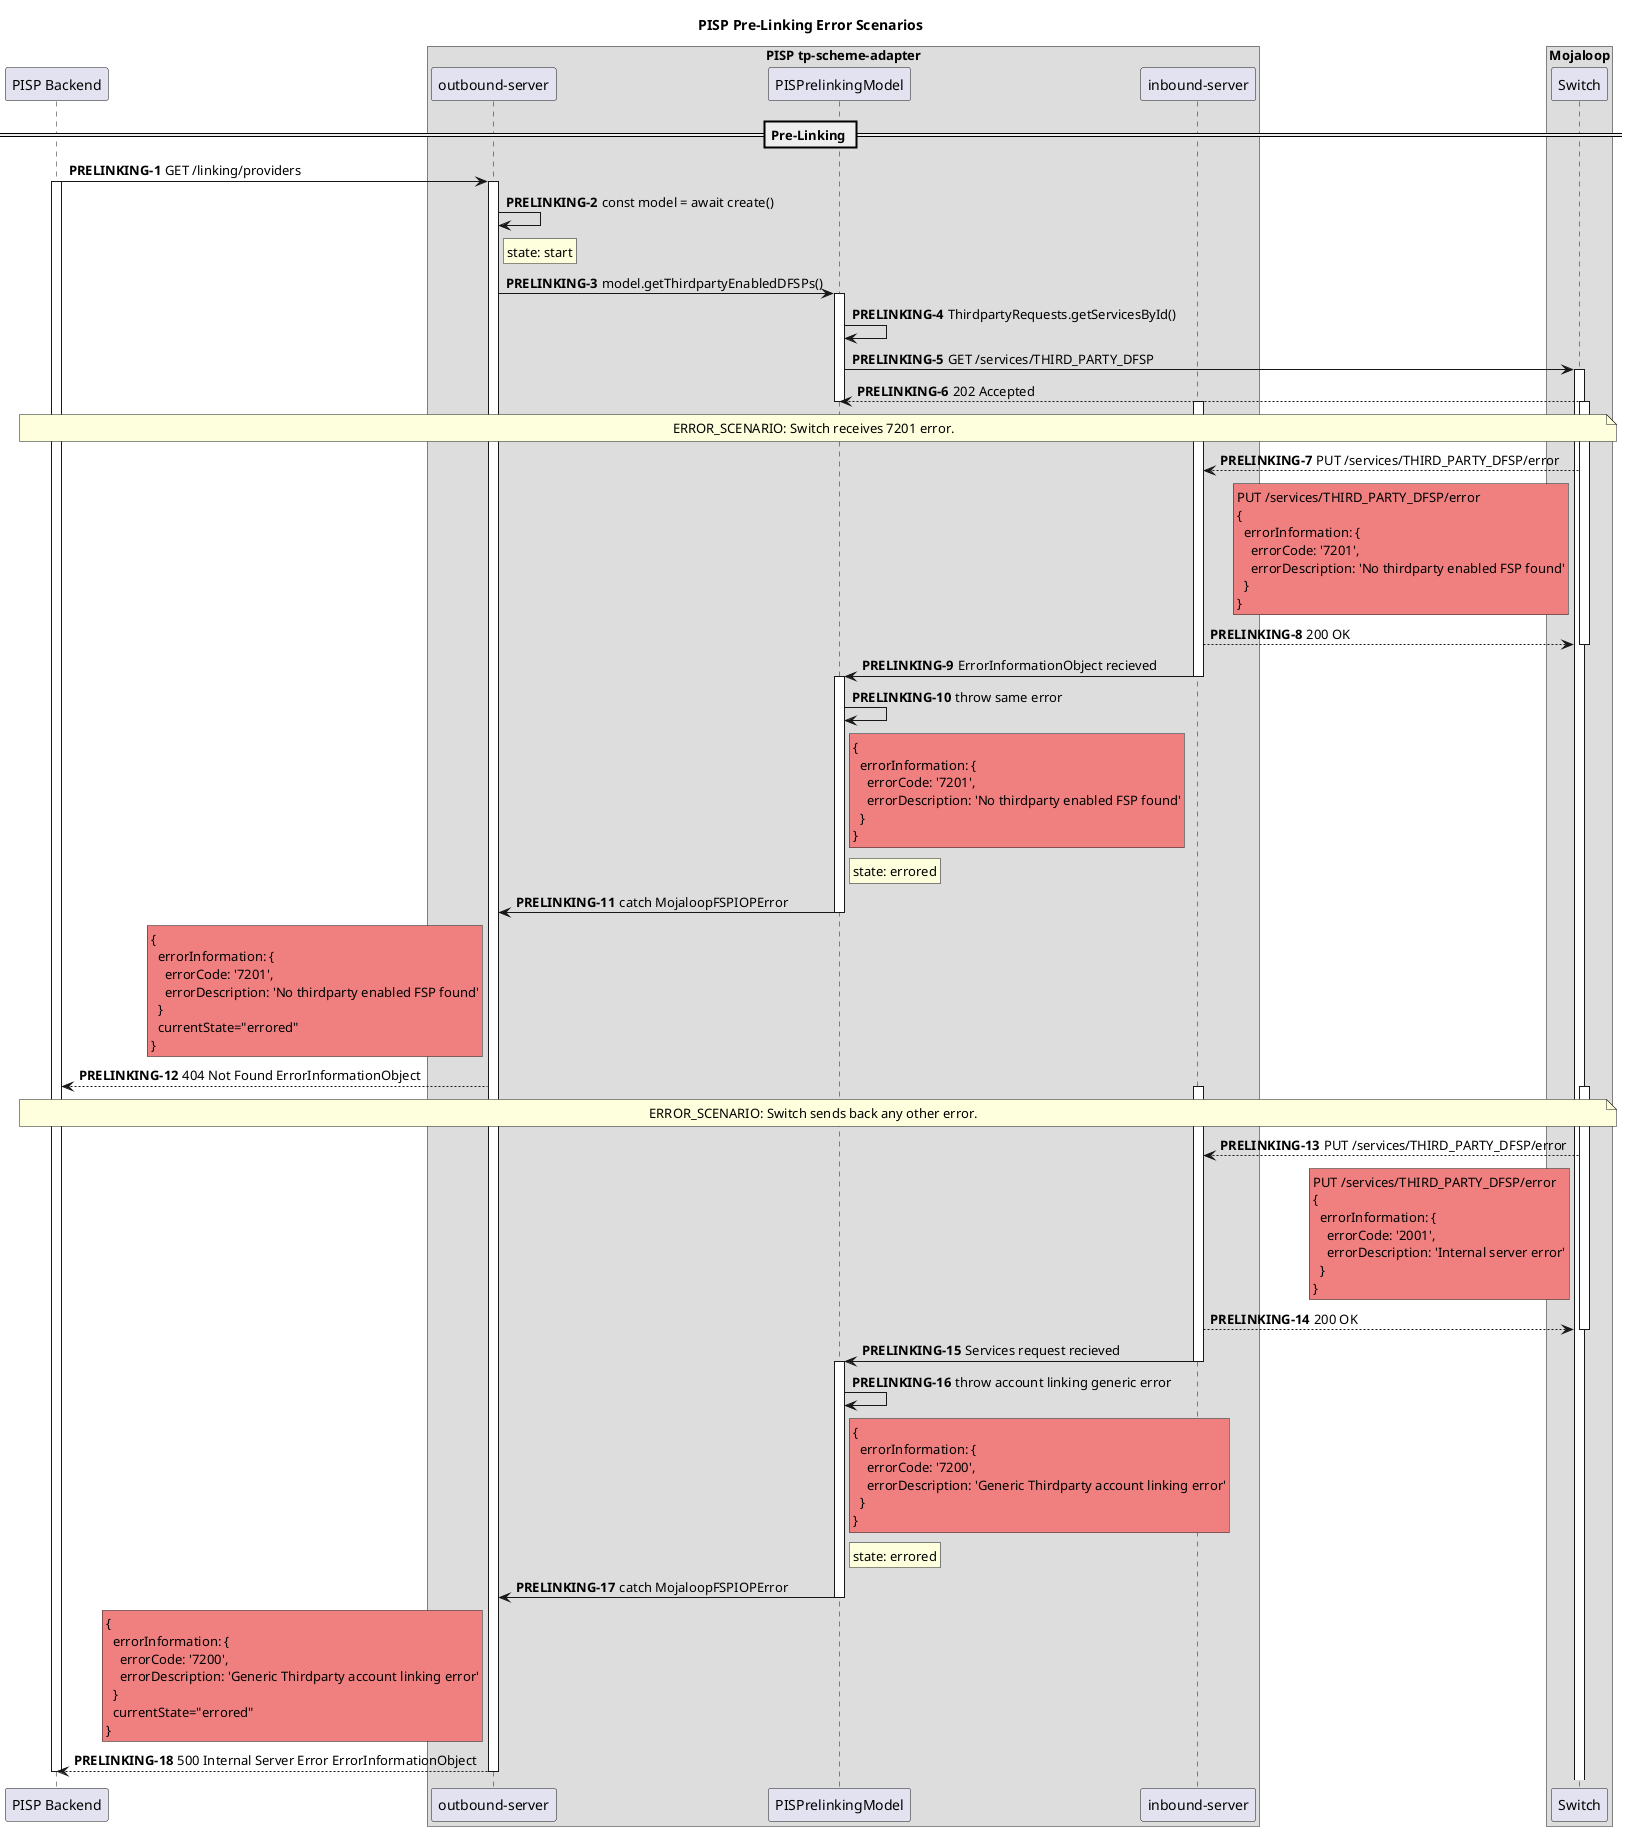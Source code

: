 @startuml

title PISP Pre-Linking Error Scenarios

participant "PISP Backend" as PISP
box "PISP tp-scheme-adapter"
  participant "outbound-server" as PISP_TP_OUT
  participant "PISPrelinkingModel" as PISP_PLM
  participant "inbound-server" as PISP_TP_IN
end box
box "Mojaloop"
    participant Switch
end box

== Pre-Linking ==
autonumber 1 "<b>PRELINKING-#</b>"

PISP -> PISP_TP_OUT: GET /linking/providers

activate PISP
activate PISP_TP_OUT

PISP_TP_OUT -> PISP_TP_OUT: const model = await create()
rnote right of PISP_TP_OUT: state: start
PISP_TP_OUT -> PISP_PLM: model.getThirdpartyEnabledDFSPs()

activate PISP_PLM

PISP_PLM -> PISP_PLM: ThirdpartyRequests.getServicesById()
PISP_PLM -> Switch: GET /services/THIRD_PARTY_DFSP

activate Switch
Switch --> PISP_PLM: 202 Accepted
deactivate PISP_PLM

note over PISP, Switch
  ERROR_SCENARIO: Switch receives 7201 error.
end note

activate PISP_TP_IN
activate Switch

Switch --> PISP_TP_IN: PUT /services/THIRD_PARTY_DFSP/error
rnote left of Switch #LightCoral
PUT /services/THIRD_PARTY_DFSP/error
{
  errorInformation: {
    errorCode: '7201',
    errorDescription: 'No thirdparty enabled FSP found'
  }
}
end note
PISP_TP_IN --> Switch: 200 OK

deactivate Switch

PISP_TP_IN -> PISP_PLM: ErrorInformationObject recieved

deactivate PISP_TP_IN
activate PISP_PLM

PISP_PLM -> PISP_PLM: throw same error
rnote right of PISP_PLM #LightCoral
{
  errorInformation: {
    errorCode: '7201',
    errorDescription: 'No thirdparty enabled FSP found'
  }
}
end note
rnote right of PISP_PLM: state: errored
PISP_PLM -> PISP_TP_OUT: catch MojaloopFSPIOPError

deactivate PISP_PLM
rnote left of PISP_TP_OUT #LightCoral
{
  errorInformation: {
    errorCode: '7201',
    errorDescription: 'No thirdparty enabled FSP found'
  }
  currentState="errored"
}
end note
PISP_TP_OUT --> PISP: 404 Not Found ErrorInformationObject


note over PISP, Switch
  ERROR_SCENARIO: Switch sends back any other error.
end note

activate PISP_TP_IN
activate Switch
Switch --> PISP_TP_IN: PUT /services/THIRD_PARTY_DFSP/error
rnote left of Switch #LightCoral
PUT /services/THIRD_PARTY_DFSP/error
{
  errorInformation: {
    errorCode: '2001',
    errorDescription: 'Internal server error'
  }
}
end note
PISP_TP_IN --> Switch: 200 OK

deactivate Switch

PISP_TP_IN -> PISP_PLM: Services request recieved

deactivate PISP_TP_IN
activate PISP_PLM

PISP_PLM -> PISP_PLM: throw account linking generic error
rnote right of PISP_PLM #LightCoral
{
  errorInformation: {
    errorCode: '7200',
    errorDescription: 'Generic Thirdparty account linking error'
  }
}
end note
rnote right of PISP_PLM: state: errored
PISP_PLM -> PISP_TP_OUT: catch MojaloopFSPIOPError

deactivate PISP_PLM
rnote left of PISP_TP_OUT #LightCoral
{
  errorInformation: {
    errorCode: '7200',
    errorDescription: 'Generic Thirdparty account linking error'
  }
  currentState="errored"
}
end note
PISP_TP_OUT --> PISP: 500 Internal Server Error ErrorInformationObject

deactivate PISP_TP_OUT
deactivate PISP

@enduml
